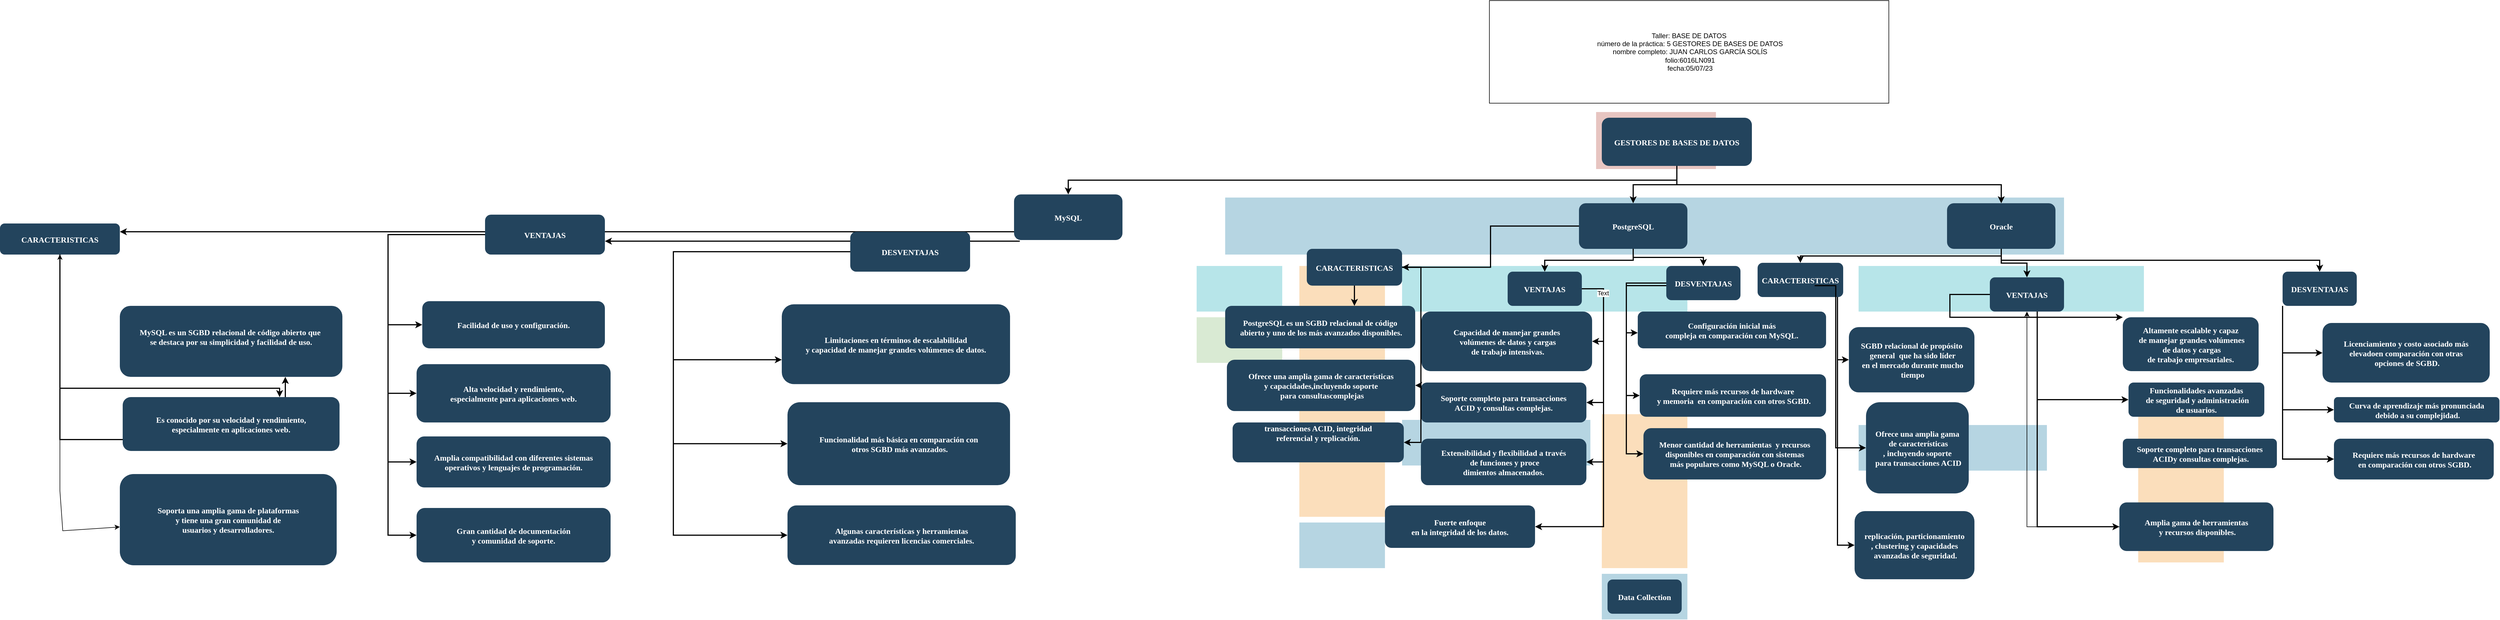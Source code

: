 <mxfile version="21.5.2" type="github">
  <diagram name="Page-1" id="2c0d36ab-eaac-3732-788b-9136903baeff">
    <mxGraphModel dx="4627" dy="1684.5" grid="1" gridSize="10" guides="1" tooltips="1" connect="1" arrows="1" fold="1" page="1" pageScale="1.5" pageWidth="1169" pageHeight="827" background="none" math="0" shadow="0">
      <root>
        <mxCell id="0" />
        <mxCell id="1" parent="0" />
        <mxCell id="123" value="" style="fillColor=#AE4132;strokeColor=none;opacity=30;" parent="1" vertex="1">
          <mxGeometry x="747" y="175.5" width="210" height="100.0" as="geometry" />
        </mxCell>
        <mxCell id="122" value="" style="fillColor=#10739E;strokeColor=none;opacity=30;" parent="1" vertex="1">
          <mxGeometry x="97" y="325.5" width="1470" height="100.0" as="geometry" />
        </mxCell>
        <mxCell id="121" value="" style="fillColor=#F2931E;strokeColor=none;opacity=30;" parent="1" vertex="1">
          <mxGeometry x="1697" y="695.5" width="150" height="270" as="geometry" />
        </mxCell>
        <mxCell id="119" value="" style="fillColor=#F2931E;strokeColor=none;opacity=30;" parent="1" vertex="1">
          <mxGeometry x="757" y="705.5" width="150" height="270" as="geometry" />
        </mxCell>
        <mxCell id="118" value="" style="fillColor=#F2931E;strokeColor=none;opacity=30;" parent="1" vertex="1">
          <mxGeometry x="227.0" y="445.5" width="150.0" height="440.0" as="geometry" />
        </mxCell>
        <mxCell id="115" value="" style="fillColor=#10739E;strokeColor=none;opacity=30;" parent="1" vertex="1">
          <mxGeometry x="1207" y="724.5" width="330" height="80" as="geometry" />
        </mxCell>
        <mxCell id="114" value="" style="fillColor=#10739E;strokeColor=none;opacity=30;" parent="1" vertex="1">
          <mxGeometry x="757.0" y="985.5" width="150" height="80" as="geometry" />
        </mxCell>
        <mxCell id="113" value="" style="fillColor=#10739E;strokeColor=none;opacity=30;" parent="1" vertex="1">
          <mxGeometry x="407.0" y="715.5" width="330.0" height="80" as="geometry" />
        </mxCell>
        <mxCell id="112" value="" style="fillColor=#10739E;strokeColor=none;opacity=30;" parent="1" vertex="1">
          <mxGeometry x="227.0" y="895.5" width="150" height="80" as="geometry" />
        </mxCell>
        <mxCell id="111" value="" style="fillColor=#D9EAD3;strokeColor=none" parent="1" vertex="1">
          <mxGeometry x="47" y="535.5" width="150" height="80" as="geometry" />
        </mxCell>
        <mxCell id="110" value="" style="fillColor=#12AAB5;strokeColor=none;opacity=30;" parent="1" vertex="1">
          <mxGeometry x="1207" y="445.5" width="500" height="80" as="geometry" />
        </mxCell>
        <mxCell id="109" value="" style="fillColor=#12AAB5;strokeColor=none;opacity=30;" parent="1" vertex="1">
          <mxGeometry x="407" y="445.5" width="500" height="80" as="geometry" />
        </mxCell>
        <mxCell id="108" value="" style="fillColor=#12AAB5;strokeColor=none;opacity=30;" parent="1" vertex="1">
          <mxGeometry x="47.0" y="445.5" width="150" height="80" as="geometry" />
        </mxCell>
        <mxCell id="2" value="GESTORES DE BASES DE DATOS" style="rounded=1;fillColor=#23445D;gradientColor=none;strokeColor=none;fontColor=#FFFFFF;fontStyle=1;fontFamily=Tahoma;fontSize=14" parent="1" vertex="1">
          <mxGeometry x="757" y="185.5" width="263" height="84.5" as="geometry" />
        </mxCell>
        <mxCell id="4" value="Oracle" style="rounded=1;fillColor=#23445D;gradientColor=none;strokeColor=none;fontColor=#FFFFFF;fontStyle=1;fontFamily=Tahoma;fontSize=14" parent="1" vertex="1">
          <mxGeometry x="1362.0" y="335.5" width="190" height="80" as="geometry" />
        </mxCell>
        <mxCell id="9" value="" style="edgeStyle=elbowEdgeStyle;elbow=vertical;strokeWidth=2;rounded=0" parent="1" source="2" target="4" edge="1">
          <mxGeometry x="337" y="215.5" width="100" height="100" as="geometry">
            <mxPoint x="337" y="315.5" as="sourcePoint" />
            <mxPoint x="437" y="215.5" as="targetPoint" />
          </mxGeometry>
        </mxCell>
        <mxCell id="12" value="PostgreSQL" style="rounded=1;fillColor=#23445D;gradientColor=none;strokeColor=none;fontColor=#FFFFFF;fontStyle=1;fontFamily=Tahoma;fontSize=14" parent="1" vertex="1">
          <mxGeometry x="717.0" y="335.5" width="190" height="80" as="geometry" />
        </mxCell>
        <mxCell id="13" value="MySQL" style="rounded=1;fillColor=#23445D;gradientColor=none;strokeColor=none;fontColor=#FFFFFF;fontStyle=1;fontFamily=Tahoma;fontSize=14" parent="1" vertex="1">
          <mxGeometry x="-273" y="320" width="190" height="80" as="geometry" />
        </mxCell>
        <mxCell id="14" value="CARACTERISTICAS" style="rounded=1;fillColor=#23445D;gradientColor=none;strokeColor=none;fontColor=#FFFFFF;fontStyle=1;fontFamily=Tahoma;fontSize=14" parent="1" vertex="1">
          <mxGeometry x="-2050" y="371" width="210" height="54.5" as="geometry" />
        </mxCell>
        <mxCell id="15" value=" MySQL es un SGBD relacional de código abierto que &#xa;se destaca por su simplicidad y facilidad de uso. &#xa;" style="rounded=1;fillColor=#23445D;gradientColor=none;strokeColor=none;fontColor=#FFFFFF;fontStyle=1;fontFamily=Tahoma;fontSize=14" parent="1" vertex="1">
          <mxGeometry x="-1840" y="515.5" width="390" height="124.5" as="geometry" />
        </mxCell>
        <mxCell id="25" value="CARACTERISTICAS" style="rounded=1;fillColor=#23445D;gradientColor=none;strokeColor=none;fontColor=#FFFFFF;fontStyle=1;fontFamily=Tahoma;fontSize=14" parent="1" vertex="1">
          <mxGeometry x="240" y="415.5" width="167" height="64.5" as="geometry" />
        </mxCell>
        <mxCell id="26" value="PostgreSQL es un SGBD relacional de código&#xa; abierto y uno de los más avanzados disponibles. " style="rounded=1;fillColor=#23445D;gradientColor=none;strokeColor=none;fontColor=#FFFFFF;fontStyle=1;fontFamily=Tahoma;fontSize=14" parent="1" vertex="1">
          <mxGeometry x="97" y="515.5" width="333" height="74.5" as="geometry" />
        </mxCell>
        <mxCell id="27" value="Ofrece una amplia gama de características&#xa;y capacidades,incluyendo soporte&#xa; para consultascomplejas" style="rounded=1;fillColor=#23445D;gradientColor=none;strokeColor=none;fontColor=#FFFFFF;fontStyle=1;fontFamily=Tahoma;fontSize=14" parent="1" vertex="1">
          <mxGeometry x="100" y="610" width="330" height="90" as="geometry" />
        </mxCell>
        <mxCell id="28" value=" transacciones ACID, integridad &#xa;referencial y replicación.&#xa;&#xa;" style="rounded=1;fillColor=#23445D;gradientColor=none;strokeColor=none;fontColor=#FFFFFF;fontStyle=1;fontFamily=Tahoma;fontSize=14" parent="1" vertex="1">
          <mxGeometry x="110" y="720" width="300" height="70" as="geometry" />
        </mxCell>
        <mxCell id="29" value="VENTAJAS" style="rounded=1;fillColor=#23445D;gradientColor=none;strokeColor=none;fontColor=#FFFFFF;fontStyle=1;fontFamily=Tahoma;fontSize=14" parent="1" vertex="1">
          <mxGeometry x="592" y="455.5" width="130" height="60" as="geometry" />
        </mxCell>
        <mxCell id="30" value="Capacidad de manejar grandes&#xa; volúmenes de datos y cargas&#xa; de trabajo intensivas." style="rounded=1;fillColor=#23445D;gradientColor=none;strokeColor=none;fontColor=#FFFFFF;fontStyle=1;fontFamily=Tahoma;fontSize=14" parent="1" vertex="1">
          <mxGeometry x="441" y="525.5" width="299" height="104.5" as="geometry" />
        </mxCell>
        <mxCell id="31" value="Soporte completo para transacciones &#xa;ACID y consultas complejas." style="rounded=1;fillColor=#23445D;gradientColor=none;strokeColor=none;fontColor=#FFFFFF;fontStyle=1;fontFamily=Tahoma;fontSize=14" parent="1" vertex="1">
          <mxGeometry x="440" y="650" width="290" height="70" as="geometry" />
        </mxCell>
        <mxCell id="32" value="Extensibilidad y flexibilidad a través&#xa; de funciones y proce&#xa;dimientos almacenados." style="rounded=1;fillColor=#23445D;gradientColor=none;strokeColor=none;fontColor=#FFFFFF;fontStyle=1;fontFamily=Tahoma;fontSize=14" parent="1" vertex="1">
          <mxGeometry x="440" y="748.5" width="290" height="81.5" as="geometry" />
        </mxCell>
        <mxCell id="33" value="DESVENTAJAS" style="rounded=1;fillColor=#23445D;gradientColor=none;strokeColor=none;fontColor=#FFFFFF;fontStyle=1;fontFamily=Tahoma;fontSize=14" parent="1" vertex="1">
          <mxGeometry x="870" y="445.5" width="130" height="60" as="geometry" />
        </mxCell>
        <mxCell id="34" value="Configuración inicial más &#xa;compleja en comparación con MySQL." style="rounded=1;fillColor=#23445D;gradientColor=none;strokeColor=none;fontColor=#FFFFFF;fontStyle=1;fontFamily=Tahoma;fontSize=14" parent="1" vertex="1">
          <mxGeometry x="820" y="525.5" width="330" height="64.5" as="geometry" />
        </mxCell>
        <mxCell id="35" value="Requiere más recursos de hardware&#xa; y memoria  en comparación con otros SGBD." style="rounded=1;fillColor=#23445D;gradientColor=none;strokeColor=none;fontColor=#FFFFFF;fontStyle=1;fontFamily=Tahoma;fontSize=14" parent="1" vertex="1">
          <mxGeometry x="823.5" y="635.5" width="326.5" height="74.5" as="geometry" />
        </mxCell>
        <mxCell id="36" value="Menor cantidad de herramientas  y recursos &#xa;disponibles en comparación con sistemas&#xa; más populares como MySQL o Oracle." style="rounded=1;fillColor=#23445D;gradientColor=none;strokeColor=none;fontColor=#FFFFFF;fontStyle=1;fontFamily=Tahoma;fontSize=14" parent="1" vertex="1">
          <mxGeometry x="830" y="730" width="320" height="90" as="geometry" />
        </mxCell>
        <mxCell id="38" value="Fuerte enfoque &#xa;en la integridad de los datos." style="rounded=1;fillColor=#23445D;gradientColor=none;strokeColor=none;fontColor=#FFFFFF;fontStyle=1;fontFamily=Tahoma;fontSize=14" parent="1" vertex="1">
          <mxGeometry x="377" y="865.5" width="263" height="74.5" as="geometry" />
        </mxCell>
        <mxCell id="39" value="Data Collection" style="rounded=1;fillColor=#23445D;gradientColor=none;strokeColor=none;fontColor=#FFFFFF;fontStyle=1;fontFamily=Tahoma;fontSize=14" parent="1" vertex="1">
          <mxGeometry x="767" y="995.5" width="130" height="60" as="geometry" />
        </mxCell>
        <mxCell id="44" value="CARACTERISTICAS" style="rounded=1;fillColor=#23445D;gradientColor=none;strokeColor=none;fontColor=#FFFFFF;fontStyle=1;fontFamily=Tahoma;fontSize=14" parent="1" vertex="1">
          <mxGeometry x="1030" y="440" width="150" height="60" as="geometry" />
        </mxCell>
        <mxCell id="45" value="SGBD relacional de propósito&#xa; general  que ha sido líder&#xa; en el mercado durante mucho&#xa; tiempo" style="rounded=1;fillColor=#23445D;gradientColor=none;strokeColor=none;fontColor=#FFFFFF;fontStyle=1;fontFamily=Tahoma;fontSize=14" parent="1" vertex="1">
          <mxGeometry x="1190" y="552.75" width="220" height="114.5" as="geometry" />
        </mxCell>
        <mxCell id="46" value="Ofrece una amplia gama&#xa; de características&#xa;, incluyendo soporte&#xa; para transacciones ACID" style="rounded=1;fillColor=#23445D;gradientColor=none;strokeColor=none;fontColor=#FFFFFF;fontStyle=1;fontFamily=Tahoma;fontSize=14" parent="1" vertex="1">
          <mxGeometry x="1220" y="684.5" width="180" height="160" as="geometry" />
        </mxCell>
        <mxCell id="47" value=" replicación, particionamiento&#xa;, clustering y capacidades&#xa; avanzadas de seguridad." style="rounded=1;fillColor=#23445D;gradientColor=none;strokeColor=none;fontColor=#FFFFFF;fontStyle=1;fontFamily=Tahoma;fontSize=14" parent="1" vertex="1">
          <mxGeometry x="1200" y="875.5" width="210" height="119.5" as="geometry" />
        </mxCell>
        <mxCell id="48" value="VENTAJAS" style="rounded=1;fillColor=#23445D;gradientColor=none;strokeColor=none;fontColor=#FFFFFF;fontStyle=1;fontFamily=Tahoma;fontSize=14" parent="1" vertex="1">
          <mxGeometry x="1437" y="465.5" width="130" height="60" as="geometry" />
        </mxCell>
        <mxCell id="49" value="Altamente escalable y capaz&#xa; de manejar grandes volúmenes&#xa; de datos y cargas &#xa;de trabajo empresariales." style="rounded=1;fillColor=#23445D;gradientColor=none;strokeColor=none;fontColor=#FFFFFF;fontStyle=1;fontFamily=Tahoma;fontSize=14" parent="1" vertex="1">
          <mxGeometry x="1670" y="535.5" width="238" height="94.5" as="geometry" />
        </mxCell>
        <mxCell id="50" value="Funcionalidades avanzadas&#xa; de seguridad y administración&#xa;de usuarios." style="rounded=1;fillColor=#23445D;gradientColor=none;strokeColor=none;fontColor=#FFFFFF;fontStyle=1;fontFamily=Tahoma;fontSize=14" parent="1" vertex="1">
          <mxGeometry x="1680" y="650" width="238" height="60" as="geometry" />
        </mxCell>
        <mxCell id="ZAulSTvLyHVvP8z1Ui4Z-127" value="" style="edgeStyle=orthogonalEdgeStyle;rounded=0;orthogonalLoop=1;jettySize=auto;html=1;" parent="1" source="51" target="48" edge="1">
          <mxGeometry relative="1" as="geometry" />
        </mxCell>
        <mxCell id="51" value="Amplia gama de herramientas&#xa; y recursos disponibles." style="rounded=1;fillColor=#23445D;gradientColor=none;strokeColor=none;fontColor=#FFFFFF;fontStyle=1;fontFamily=Tahoma;fontSize=14" parent="1" vertex="1">
          <mxGeometry x="1664" y="860.25" width="270" height="85.25" as="geometry" />
        </mxCell>
        <mxCell id="52" value="DESVENTAJAS" style="rounded=1;fillColor=#23445D;gradientColor=none;strokeColor=none;fontColor=#FFFFFF;fontStyle=1;fontFamily=Tahoma;fontSize=14" parent="1" vertex="1">
          <mxGeometry x="1950" y="455.5" width="130" height="60" as="geometry" />
        </mxCell>
        <mxCell id="53" value="Licenciamiento y costo asociado más &#xa;elevadoen comparación con otras&#xa; opciones de SGBD." style="rounded=1;fillColor=#23445D;gradientColor=none;strokeColor=none;fontColor=#FFFFFF;fontStyle=1;fontFamily=Tahoma;fontSize=14" parent="1" vertex="1">
          <mxGeometry x="2020" y="545.5" width="293" height="104.5" as="geometry" />
        </mxCell>
        <mxCell id="54" value="Requiere más recursos de hardware&#xa; en comparación con otros SGBD." style="rounded=1;fillColor=#23445D;gradientColor=none;strokeColor=none;fontColor=#FFFFFF;fontStyle=1;fontFamily=Tahoma;fontSize=14" parent="1" vertex="1">
          <mxGeometry x="2040" y="748.5" width="280" height="71.5" as="geometry" />
        </mxCell>
        <mxCell id="55" value="Curva de aprendizaje más pronunciada&#xa; debido a su complejidad." style="rounded=1;fillColor=#23445D;gradientColor=none;strokeColor=none;fontColor=#FFFFFF;fontStyle=1;fontFamily=Tahoma;fontSize=14" parent="1" vertex="1">
          <mxGeometry x="2040" y="675.5" width="290" height="44.5" as="geometry" />
        </mxCell>
        <mxCell id="59" value="" style="edgeStyle=elbowEdgeStyle;elbow=vertical;strokeWidth=2;rounded=0" parent="1" source="2" target="12" edge="1">
          <mxGeometry x="347" y="225.5" width="100" height="100" as="geometry">
            <mxPoint x="862.0" y="275.5" as="sourcePoint" />
            <mxPoint x="1467.0" y="345.5" as="targetPoint" />
          </mxGeometry>
        </mxCell>
        <mxCell id="61" value="" style="edgeStyle=elbowEdgeStyle;elbow=vertical;strokeWidth=2;rounded=0" parent="1" source="2" target="13" edge="1">
          <mxGeometry x="-23" y="135.5" width="100" height="100" as="geometry">
            <mxPoint x="-23" y="235.5" as="sourcePoint" />
            <mxPoint x="77" y="135.5" as="targetPoint" />
          </mxGeometry>
        </mxCell>
        <mxCell id="62" value="" style="edgeStyle=elbowEdgeStyle;elbow=vertical;strokeWidth=2;rounded=0" parent="1" source="13" target="14" edge="1">
          <mxGeometry x="-23" y="135.5" width="100" height="100" as="geometry">
            <mxPoint x="-23" y="235.5" as="sourcePoint" />
            <mxPoint x="77" y="135.5" as="targetPoint" />
          </mxGeometry>
        </mxCell>
        <mxCell id="70" value="" style="edgeStyle=elbowEdgeStyle;elbow=horizontal;strokeWidth=2;rounded=0" parent="1" source="25" target="26" edge="1">
          <mxGeometry x="-23" y="135.5" width="100" height="100" as="geometry">
            <mxPoint x="-23" y="235.5" as="sourcePoint" />
            <mxPoint x="77" y="135.5" as="targetPoint" />
            <Array as="points">
              <mxPoint x="397" y="535.5" />
            </Array>
          </mxGeometry>
        </mxCell>
        <mxCell id="71" value="" style="edgeStyle=elbowEdgeStyle;elbow=horizontal;strokeWidth=2;rounded=0" parent="1" source="25" target="27" edge="1">
          <mxGeometry x="-23" y="135.5" width="100" height="100" as="geometry">
            <mxPoint x="-23" y="235.5" as="sourcePoint" />
            <mxPoint x="77" y="135.5" as="targetPoint" />
            <Array as="points">
              <mxPoint x="440" y="570" />
              <mxPoint x="397" y="575.5" />
            </Array>
          </mxGeometry>
        </mxCell>
        <mxCell id="72" value="" style="edgeStyle=elbowEdgeStyle;elbow=horizontal;strokeWidth=2;rounded=0" parent="1" source="25" target="28" edge="1">
          <mxGeometry x="-23" y="135.5" width="100" height="100" as="geometry">
            <mxPoint x="-23" y="235.5" as="sourcePoint" />
            <mxPoint x="77" y="135.5" as="targetPoint" />
            <Array as="points">
              <mxPoint x="440" y="560" />
              <mxPoint x="397" y="615.5" />
            </Array>
          </mxGeometry>
        </mxCell>
        <mxCell id="73" value="" style="edgeStyle=elbowEdgeStyle;elbow=horizontal;strokeWidth=2;rounded=0" parent="1" source="29" target="30" edge="1">
          <mxGeometry x="-23" y="135.5" width="100" height="100" as="geometry">
            <mxPoint x="-23" y="235.5" as="sourcePoint" />
            <mxPoint x="77" y="135.5" as="targetPoint" />
            <Array as="points">
              <mxPoint x="760" y="520" />
              <mxPoint x="567" y="535.5" />
            </Array>
          </mxGeometry>
        </mxCell>
        <mxCell id="74" value="" style="edgeStyle=elbowEdgeStyle;elbow=horizontal;strokeWidth=2;rounded=0" parent="1" source="29" target="31" edge="1">
          <mxGeometry x="-23" y="135.5" width="100" height="100" as="geometry">
            <mxPoint x="-23" y="235.5" as="sourcePoint" />
            <mxPoint x="77" y="135.5" as="targetPoint" />
            <Array as="points">
              <mxPoint x="760" y="560" />
              <mxPoint x="567" y="575.5" />
            </Array>
          </mxGeometry>
        </mxCell>
        <mxCell id="75" value="" style="edgeStyle=elbowEdgeStyle;elbow=horizontal;strokeWidth=2;rounded=0" parent="1" source="29" target="32" edge="1">
          <mxGeometry x="-23" y="135.5" width="100" height="100" as="geometry">
            <mxPoint x="-23" y="235.5" as="sourcePoint" />
            <mxPoint x="77" y="135.5" as="targetPoint" />
            <Array as="points">
              <mxPoint x="760" y="560" />
              <mxPoint x="567" y="615.5" />
            </Array>
          </mxGeometry>
        </mxCell>
        <mxCell id="76" value="" style="edgeStyle=elbowEdgeStyle;elbow=horizontal;strokeWidth=2;rounded=0" parent="1" edge="1">
          <mxGeometry x="-23" y="135.5" width="100" height="100" as="geometry">
            <mxPoint x="870" y="480" as="sourcePoint" />
            <mxPoint x="820" y="562.75" as="targetPoint" />
            <Array as="points">
              <mxPoint x="800" y="480" />
            </Array>
          </mxGeometry>
        </mxCell>
        <mxCell id="77" value="" style="edgeStyle=elbowEdgeStyle;elbow=horizontal;strokeWidth=2;rounded=0" parent="1" source="33" target="35" edge="1">
          <mxGeometry x="-23" y="135.5" width="100" height="100" as="geometry">
            <mxPoint x="-23" y="235.5" as="sourcePoint" />
            <mxPoint x="77" y="135.5" as="targetPoint" />
            <Array as="points">
              <mxPoint x="800" y="530" />
              <mxPoint x="747" y="575.5" />
            </Array>
          </mxGeometry>
        </mxCell>
        <mxCell id="78" value="" style="edgeStyle=elbowEdgeStyle;elbow=horizontal;strokeWidth=2;rounded=0" parent="1" source="33" target="36" edge="1">
          <mxGeometry x="-23" y="135.5" width="100" height="100" as="geometry">
            <mxPoint x="-23" y="235.5" as="sourcePoint" />
            <mxPoint x="77" y="135.5" as="targetPoint" />
            <Array as="points">
              <mxPoint x="800" y="510" />
              <mxPoint x="747" y="625.5" />
            </Array>
          </mxGeometry>
        </mxCell>
        <mxCell id="84" value="" style="edgeStyle=elbowEdgeStyle;elbow=horizontal;strokeWidth=2;rounded=0" parent="1" source="44" target="45" edge="1">
          <mxGeometry x="-23" y="135.5" width="100" height="100" as="geometry">
            <mxPoint x="-23" y="235.5" as="sourcePoint" />
            <mxPoint x="77" y="135.5" as="targetPoint" />
            <Array as="points">
              <mxPoint x="1170" y="510" />
              <mxPoint x="1197" y="545.5" />
            </Array>
          </mxGeometry>
        </mxCell>
        <mxCell id="85" value="" style="edgeStyle=elbowEdgeStyle;elbow=horizontal;strokeWidth=2;rounded=0" parent="1" target="46" edge="1">
          <mxGeometry x="-23" y="135.5" width="100" height="100" as="geometry">
            <mxPoint x="1130" y="480" as="sourcePoint" />
            <mxPoint x="1167" y="645.5" as="targetPoint" />
            <Array as="points">
              <mxPoint x="1167" y="585.5" />
            </Array>
          </mxGeometry>
        </mxCell>
        <mxCell id="86" value="" style="edgeStyle=elbowEdgeStyle;elbow=horizontal;strokeWidth=2;rounded=0" parent="1" source="44" target="47" edge="1">
          <mxGeometry x="-23" y="135.5" width="100" height="100" as="geometry">
            <mxPoint x="-23" y="235.5" as="sourcePoint" />
            <mxPoint x="77" y="135.5" as="targetPoint" />
            <Array as="points">
              <mxPoint x="1170" y="600" />
              <mxPoint x="1197" y="625.5" />
            </Array>
          </mxGeometry>
        </mxCell>
        <mxCell id="87" value="" style="edgeStyle=elbowEdgeStyle;elbow=horizontal;strokeWidth=2;rounded=0" parent="1" source="48" target="49" edge="1">
          <mxGeometry x="-23" y="135.5" width="100" height="100" as="geometry">
            <mxPoint x="-23" y="235.5" as="sourcePoint" />
            <mxPoint x="77" y="135.5" as="targetPoint" />
            <Array as="points">
              <mxPoint x="1367" y="535.5" />
            </Array>
          </mxGeometry>
        </mxCell>
        <mxCell id="88" value="" style="edgeStyle=elbowEdgeStyle;elbow=horizontal;strokeWidth=2;rounded=0" parent="1" source="48" target="50" edge="1">
          <mxGeometry x="-23" y="135.5" width="100" height="100" as="geometry">
            <mxPoint x="-23" y="235.5" as="sourcePoint" />
            <mxPoint x="77" y="135.5" as="targetPoint" />
            <Array as="points">
              <mxPoint x="1520" y="620" />
              <mxPoint x="1367" y="595.5" />
            </Array>
          </mxGeometry>
        </mxCell>
        <mxCell id="89" value="" style="edgeStyle=elbowEdgeStyle;elbow=horizontal;strokeWidth=2;rounded=0" parent="1" source="48" target="51" edge="1">
          <mxGeometry x="-23" y="135.5" width="100" height="100" as="geometry">
            <mxPoint x="-23" y="235.5" as="sourcePoint" />
            <mxPoint x="77" y="135.5" as="targetPoint" />
            <Array as="points">
              <mxPoint x="1520" y="680" />
              <mxPoint x="1367" y="625.5" />
            </Array>
          </mxGeometry>
        </mxCell>
        <mxCell id="90" value="" style="edgeStyle=elbowEdgeStyle;elbow=horizontal;strokeWidth=2;rounded=0" parent="1" source="52" target="53" edge="1">
          <mxGeometry x="-23" y="135.5" width="100" height="100" as="geometry">
            <mxPoint x="-23" y="235.5" as="sourcePoint" />
            <mxPoint x="77" y="135.5" as="targetPoint" />
            <Array as="points">
              <mxPoint x="1950" y="598" />
              <mxPoint x="1660" y="540" />
              <mxPoint x="1547" y="535.5" />
            </Array>
          </mxGeometry>
        </mxCell>
        <mxCell id="91" value="" style="edgeStyle=elbowEdgeStyle;elbow=horizontal;strokeWidth=2;rounded=0" parent="1" source="52" target="54" edge="1">
          <mxGeometry x="-23" y="135.5" width="100" height="100" as="geometry">
            <mxPoint x="-23" y="235.5" as="sourcePoint" />
            <mxPoint x="77" y="135.5" as="targetPoint" />
            <Array as="points">
              <mxPoint x="1950" y="630" />
              <mxPoint x="1660" y="630" />
              <mxPoint x="1547" y="575.5" />
            </Array>
          </mxGeometry>
        </mxCell>
        <mxCell id="92" value="" style="edgeStyle=elbowEdgeStyle;elbow=horizontal;strokeWidth=2;rounded=0" parent="1" source="52" target="55" edge="1">
          <mxGeometry x="-23" y="135.5" width="100" height="100" as="geometry">
            <mxPoint x="-23" y="235.5" as="sourcePoint" />
            <mxPoint x="77" y="135.5" as="targetPoint" />
            <Array as="points">
              <mxPoint x="1950" y="590" />
              <mxPoint x="1547" y="625.5" />
            </Array>
          </mxGeometry>
        </mxCell>
        <mxCell id="95" value="" style="edgeStyle=elbowEdgeStyle;elbow=horizontal;strokeWidth=2;rounded=0" parent="1" source="52" target="54" edge="1">
          <mxGeometry x="-23" y="135.5" width="100" height="100" as="geometry">
            <mxPoint x="-23" y="235.5" as="sourcePoint" />
            <mxPoint x="1660" y="995.5" as="targetPoint" />
            <Array as="points">
              <mxPoint x="1950" y="650" />
              <mxPoint x="1660" y="720" />
              <mxPoint x="1547" y="765.5" />
            </Array>
          </mxGeometry>
        </mxCell>
        <mxCell id="100" value="" style="edgeStyle=elbowEdgeStyle;elbow=vertical;strokeWidth=2;rounded=0" parent="1" source="12" target="25" edge="1">
          <mxGeometry x="-23" y="135.5" width="100" height="100" as="geometry">
            <mxPoint x="-23" y="235.5" as="sourcePoint" />
            <mxPoint x="77" y="135.5" as="targetPoint" />
          </mxGeometry>
        </mxCell>
        <mxCell id="101" value="" style="edgeStyle=elbowEdgeStyle;elbow=vertical;strokeWidth=2;rounded=0" parent="1" source="12" target="29" edge="1">
          <mxGeometry x="-23" y="135.5" width="100" height="100" as="geometry">
            <mxPoint x="-23" y="235.5" as="sourcePoint" />
            <mxPoint x="77" y="135.5" as="targetPoint" />
          </mxGeometry>
        </mxCell>
        <mxCell id="102" value="" style="edgeStyle=elbowEdgeStyle;elbow=vertical;strokeWidth=2;rounded=0" parent="1" source="12" target="33" edge="1">
          <mxGeometry x="-23" y="135.5" width="100" height="100" as="geometry">
            <mxPoint x="-23" y="235.5" as="sourcePoint" />
            <mxPoint x="77" y="135.5" as="targetPoint" />
          </mxGeometry>
        </mxCell>
        <mxCell id="104" value="" style="edgeStyle=elbowEdgeStyle;elbow=vertical;strokeWidth=2;rounded=0" parent="1" source="4" target="48" edge="1">
          <mxGeometry x="-23" y="135.5" width="100" height="100" as="geometry">
            <mxPoint x="-23" y="235.5" as="sourcePoint" />
            <mxPoint x="77" y="135.5" as="targetPoint" />
          </mxGeometry>
        </mxCell>
        <mxCell id="105" value="" style="edgeStyle=elbowEdgeStyle;elbow=vertical;strokeWidth=2;rounded=0" parent="1" source="4" target="44" edge="1">
          <mxGeometry x="-23" y="135.5" width="100" height="100" as="geometry">
            <mxPoint x="-23" y="235.5" as="sourcePoint" />
            <mxPoint x="77" y="135.5" as="targetPoint" />
          </mxGeometry>
        </mxCell>
        <mxCell id="106" value="" style="edgeStyle=elbowEdgeStyle;elbow=vertical;strokeWidth=2;rounded=0" parent="1" source="4" target="52" edge="1">
          <mxGeometry x="-23" y="135.5" width="100" height="100" as="geometry">
            <mxPoint x="-23" y="235.5" as="sourcePoint" />
            <mxPoint x="77" y="135.5" as="targetPoint" />
          </mxGeometry>
        </mxCell>
        <mxCell id="107" value="" style="edgeStyle=elbowEdgeStyle;elbow=vertical;rounded=0;strokeWidth=2" parent="1" source="14" target="15" edge="1">
          <mxGeometry x="-23" y="135.5" width="100" height="100" as="geometry">
            <mxPoint x="-23" y="235.5" as="sourcePoint" />
            <mxPoint x="77" y="135.5" as="targetPoint" />
            <Array as="points">
              <mxPoint x="-1550" y="750" />
            </Array>
          </mxGeometry>
        </mxCell>
        <mxCell id="ZAulSTvLyHVvP8z1Ui4Z-125" value="Soporte completo para transacciones&#xa; ACIDy consultas complejas." style="rounded=1;fillColor=#23445D;gradientColor=none;strokeColor=none;fontColor=#FFFFFF;fontStyle=1;fontFamily=Tahoma;fontSize=14" parent="1" vertex="1">
          <mxGeometry x="1670" y="748.5" width="270" height="51.5" as="geometry" />
        </mxCell>
        <mxCell id="GDd-32Y99PRji6t8PtKX-129" value="" style="edgeStyle=elbowEdgeStyle;elbow=horizontal;strokeWidth=2;rounded=0" parent="1" source="29" target="38" edge="1">
          <mxGeometry x="-23" y="135.5" width="100" height="100" as="geometry">
            <mxPoint x="526" y="430.5" as="sourcePoint" />
            <mxPoint x="470" y="870.5" as="targetPoint" />
            <Array as="points">
              <mxPoint x="760" y="580" />
              <mxPoint x="571" y="720.5" />
            </Array>
          </mxGeometry>
        </mxCell>
        <mxCell id="GDd-32Y99PRji6t8PtKX-130" value="Text" style="edgeLabel;html=1;align=center;verticalAlign=middle;resizable=0;points=[];" parent="GDd-32Y99PRji6t8PtKX-129" vertex="1" connectable="0">
          <mxGeometry relative="1" as="geometry">
            <mxPoint x="-1" y="-242" as="offset" />
          </mxGeometry>
        </mxCell>
        <mxCell id="GDd-32Y99PRji6t8PtKX-132" value="Es conocido por su velocidad y rendimiento, &#xa;especialmente en aplicaciones web. " style="rounded=1;fillColor=#23445D;gradientColor=none;strokeColor=none;fontColor=#FFFFFF;fontStyle=1;fontFamily=Tahoma;fontSize=14" parent="1" vertex="1">
          <mxGeometry x="-1835" y="675.5" width="380" height="94.5" as="geometry" />
        </mxCell>
        <mxCell id="GDd-32Y99PRji6t8PtKX-133" value="Soporta una amplia gama de plataformas&#xa;y tiene una gran comunidad de&#xa;usuarios y desarrolladores." style="rounded=1;fillColor=#23445D;gradientColor=none;strokeColor=none;fontColor=#FFFFFF;fontStyle=1;fontFamily=Tahoma;fontSize=14" parent="1" vertex="1">
          <mxGeometry x="-1840" y="810.5" width="380" height="160" as="geometry" />
        </mxCell>
        <mxCell id="GDd-32Y99PRji6t8PtKX-134" value="Facilidad de uso y configuración." style="rounded=1;fillColor=#23445D;gradientColor=none;strokeColor=none;fontColor=#FFFFFF;fontStyle=1;fontFamily=Tahoma;fontSize=14" parent="1" vertex="1">
          <mxGeometry x="-1310" y="507.25" width="320" height="82.75" as="geometry" />
        </mxCell>
        <mxCell id="GDd-32Y99PRji6t8PtKX-135" value="Funcionalidad más básica en comparación con&#xa; otros SGBD más avanzados." style="rounded=1;fillColor=#23445D;gradientColor=none;strokeColor=none;fontColor=#FFFFFF;fontStyle=1;fontFamily=Tahoma;fontSize=14" parent="1" vertex="1">
          <mxGeometry x="-670" y="684.5" width="390" height="145.5" as="geometry" />
        </mxCell>
        <mxCell id="uG2rvb8J-fQGpqhvAo54-123" value="" style="endArrow=classic;startArrow=classic;html=1;rounded=0;entryX=0.5;entryY=1;entryDx=0;entryDy=0;" parent="1" source="GDd-32Y99PRji6t8PtKX-133" target="14" edge="1">
          <mxGeometry width="50" height="50" relative="1" as="geometry">
            <mxPoint x="-900" y="760" as="sourcePoint" />
            <mxPoint x="-850" y="710" as="targetPoint" />
            <Array as="points">
              <mxPoint x="-1940" y="910" />
              <mxPoint x="-1945" y="840" />
            </Array>
          </mxGeometry>
        </mxCell>
        <mxCell id="uG2rvb8J-fQGpqhvAo54-124" value="" style="edgeStyle=elbowEdgeStyle;elbow=vertical;rounded=0;strokeWidth=2" parent="1" source="14" target="GDd-32Y99PRji6t8PtKX-132" edge="1">
          <mxGeometry x="-23" y="135.5" width="100" height="100" as="geometry">
            <mxPoint x="-1590" y="548.75" as="sourcePoint" />
            <mxPoint x="-1860" y="699.75" as="targetPoint" />
            <Array as="points">
              <mxPoint x="-1560" y="660" />
            </Array>
          </mxGeometry>
        </mxCell>
        <mxCell id="uG2rvb8J-fQGpqhvAo54-125" value="VENTAJAS" style="rounded=1;fillColor=#23445D;gradientColor=none;strokeColor=none;fontColor=#FFFFFF;fontStyle=1;fontFamily=Tahoma;fontSize=14" parent="1" vertex="1">
          <mxGeometry x="-1200" y="355.5" width="210" height="70" as="geometry" />
        </mxCell>
        <mxCell id="uG2rvb8J-fQGpqhvAo54-127" value="" style="edgeStyle=elbowEdgeStyle;elbow=vertical;strokeWidth=2;rounded=0" parent="1" target="uG2rvb8J-fQGpqhvAo54-125" edge="1">
          <mxGeometry x="-23" y="135.5" width="100" height="100" as="geometry">
            <mxPoint x="-263" y="402" as="sourcePoint" />
            <mxPoint x="-1260" y="402" as="targetPoint" />
          </mxGeometry>
        </mxCell>
        <mxCell id="uG2rvb8J-fQGpqhvAo54-128" value="DESVENTAJAS" style="rounded=1;fillColor=#23445D;gradientColor=none;strokeColor=none;fontColor=#FFFFFF;fontStyle=1;fontFamily=Tahoma;fontSize=14" parent="1" vertex="1">
          <mxGeometry x="-560" y="385.5" width="210" height="70" as="geometry" />
        </mxCell>
        <mxCell id="uG2rvb8J-fQGpqhvAo54-129" value="Amplia compatibilidad con diferentes sistemas&#xa;operativos y lenguajes de programación." style="rounded=1;fillColor=#23445D;gradientColor=none;strokeColor=none;fontColor=#FFFFFF;fontStyle=1;fontFamily=Tahoma;fontSize=14" parent="1" vertex="1">
          <mxGeometry x="-1320" y="744.5" width="340" height="89.5" as="geometry" />
        </mxCell>
        <mxCell id="uG2rvb8J-fQGpqhvAo54-130" value="Limitaciones en términos de escalabilidad &#xa;y capacidad de manejar grandes volúmenes de datos." style="rounded=1;fillColor=#23445D;gradientColor=none;strokeColor=none;fontColor=#FFFFFF;fontStyle=1;fontFamily=Tahoma;fontSize=14" parent="1" vertex="1">
          <mxGeometry x="-680" y="512.75" width="400" height="140" as="geometry" />
        </mxCell>
        <mxCell id="uG2rvb8J-fQGpqhvAo54-131" value="Alta velocidad y rendimiento, &#xa;especialmente para aplicaciones web." style="rounded=1;fillColor=#23445D;gradientColor=none;strokeColor=none;fontColor=#FFFFFF;fontStyle=1;fontFamily=Tahoma;fontSize=14" parent="1" vertex="1">
          <mxGeometry x="-1320" y="617.75" width="340" height="102.25" as="geometry" />
        </mxCell>
        <mxCell id="uG2rvb8J-fQGpqhvAo54-132" value="Gran cantidad de documentación &#xa;y comunidad de soporte." style="rounded=1;fillColor=#23445D;gradientColor=none;strokeColor=none;fontColor=#FFFFFF;fontStyle=1;fontFamily=Tahoma;fontSize=14" parent="1" vertex="1">
          <mxGeometry x="-1320" y="870" width="340" height="95.5" as="geometry" />
        </mxCell>
        <mxCell id="uG2rvb8J-fQGpqhvAo54-133" value="Algunas características y herramientas&#xa;avanzadas requieren licencias comerciales." style="rounded=1;fillColor=#23445D;gradientColor=none;strokeColor=none;fontColor=#FFFFFF;fontStyle=1;fontFamily=Tahoma;fontSize=14" parent="1" vertex="1">
          <mxGeometry x="-670" y="865.5" width="400" height="104.5" as="geometry" />
        </mxCell>
        <mxCell id="uG2rvb8J-fQGpqhvAo54-134" value="" style="edgeStyle=elbowEdgeStyle;elbow=vertical;strokeWidth=2;rounded=0" parent="1" source="uG2rvb8J-fQGpqhvAo54-128" target="uG2rvb8J-fQGpqhvAo54-130" edge="1">
          <mxGeometry x="-23" y="135.5" width="100" height="100" as="geometry">
            <mxPoint x="-253" y="412" as="sourcePoint" />
            <mxPoint x="-980" y="412" as="targetPoint" />
            <Array as="points">
              <mxPoint x="-870" y="610" />
            </Array>
          </mxGeometry>
        </mxCell>
        <mxCell id="uG2rvb8J-fQGpqhvAo54-135" value="" style="edgeStyle=elbowEdgeStyle;elbow=vertical;strokeWidth=2;rounded=0" parent="1" source="uG2rvb8J-fQGpqhvAo54-128" target="GDd-32Y99PRji6t8PtKX-135" edge="1">
          <mxGeometry x="-23" y="135.5" width="100" height="100" as="geometry">
            <mxPoint x="-550" y="431" as="sourcePoint" />
            <mxPoint x="-670" y="620" as="targetPoint" />
            <Array as="points">
              <mxPoint x="-870" y="660" />
            </Array>
          </mxGeometry>
        </mxCell>
        <mxCell id="uG2rvb8J-fQGpqhvAo54-136" value="" style="edgeStyle=elbowEdgeStyle;elbow=vertical;strokeWidth=2;rounded=0" parent="1" source="uG2rvb8J-fQGpqhvAo54-128" target="uG2rvb8J-fQGpqhvAo54-133" edge="1">
          <mxGeometry x="-23" y="135.5" width="100" height="100" as="geometry">
            <mxPoint x="-550" y="431" as="sourcePoint" />
            <mxPoint x="-660" y="767" as="targetPoint" />
            <Array as="points">
              <mxPoint x="-870" y="670" />
            </Array>
          </mxGeometry>
        </mxCell>
        <mxCell id="uG2rvb8J-fQGpqhvAo54-137" value="" style="edgeStyle=elbowEdgeStyle;elbow=vertical;strokeWidth=2;rounded=0" parent="1" source="uG2rvb8J-fQGpqhvAo54-125" target="uG2rvb8J-fQGpqhvAo54-132" edge="1">
          <mxGeometry x="-23" y="135.5" width="100" height="100" as="geometry">
            <mxPoint x="-550" y="431" as="sourcePoint" />
            <mxPoint x="-660" y="928" as="targetPoint" />
            <Array as="points">
              <mxPoint x="-1370" y="620" />
            </Array>
          </mxGeometry>
        </mxCell>
        <mxCell id="uG2rvb8J-fQGpqhvAo54-138" value="" style="edgeStyle=elbowEdgeStyle;elbow=vertical;strokeWidth=2;rounded=0" parent="1" source="uG2rvb8J-fQGpqhvAo54-125" target="uG2rvb8J-fQGpqhvAo54-131" edge="1">
          <mxGeometry x="-23" y="135.5" width="100" height="100" as="geometry">
            <mxPoint x="-1190" y="401" as="sourcePoint" />
            <mxPoint x="-1310" y="928" as="targetPoint" />
            <Array as="points">
              <mxPoint x="-1370" y="520" />
            </Array>
          </mxGeometry>
        </mxCell>
        <mxCell id="uG2rvb8J-fQGpqhvAo54-139" value="" style="edgeStyle=elbowEdgeStyle;elbow=vertical;strokeWidth=2;rounded=0" parent="1" source="uG2rvb8J-fQGpqhvAo54-125" target="GDd-32Y99PRji6t8PtKX-134" edge="1">
          <mxGeometry x="-23" y="135.5" width="100" height="100" as="geometry">
            <mxPoint x="-1180" y="411" as="sourcePoint" />
            <mxPoint x="-1300" y="938" as="targetPoint" />
            <Array as="points">
              <mxPoint x="-1370" y="480" />
            </Array>
          </mxGeometry>
        </mxCell>
        <mxCell id="uG2rvb8J-fQGpqhvAo54-140" value="" style="edgeStyle=elbowEdgeStyle;elbow=vertical;strokeWidth=2;rounded=0" parent="1" source="uG2rvb8J-fQGpqhvAo54-125" target="uG2rvb8J-fQGpqhvAo54-129" edge="1">
          <mxGeometry x="-23" y="135.5" width="100" height="100" as="geometry">
            <mxPoint x="-1170" y="421" as="sourcePoint" />
            <mxPoint x="-1290" y="948" as="targetPoint" />
            <Array as="points">
              <mxPoint x="-1370" y="600" />
            </Array>
          </mxGeometry>
        </mxCell>
        <mxCell id="uG2rvb8J-fQGpqhvAo54-141" value="Taller: BASE DE DATOS&lt;br&gt;&amp;nbsp;número de la práctica: 5 GESTORES DE BASES DE DATOS&lt;br&gt;&amp;nbsp;nombre completo: JUAN CARLOS GARCÍA SOLÍS&lt;br&gt;&amp;nbsp;folio:6016LN091&lt;br&gt;&amp;nbsp;fecha:05/07/23" style="rounded=0;whiteSpace=wrap;html=1;" parent="1" vertex="1">
          <mxGeometry x="560" y="-20" width="700" height="180" as="geometry" />
        </mxCell>
      </root>
    </mxGraphModel>
  </diagram>
</mxfile>

